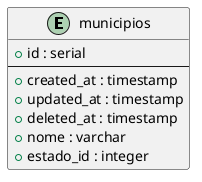 @startuml

entity municipios {
  +id : serial
  --
  +created_at : timestamp
  +updated_at : timestamp
  +deleted_at : timestamp
  +nome : varchar
  +estado_id : integer
}

@enduml